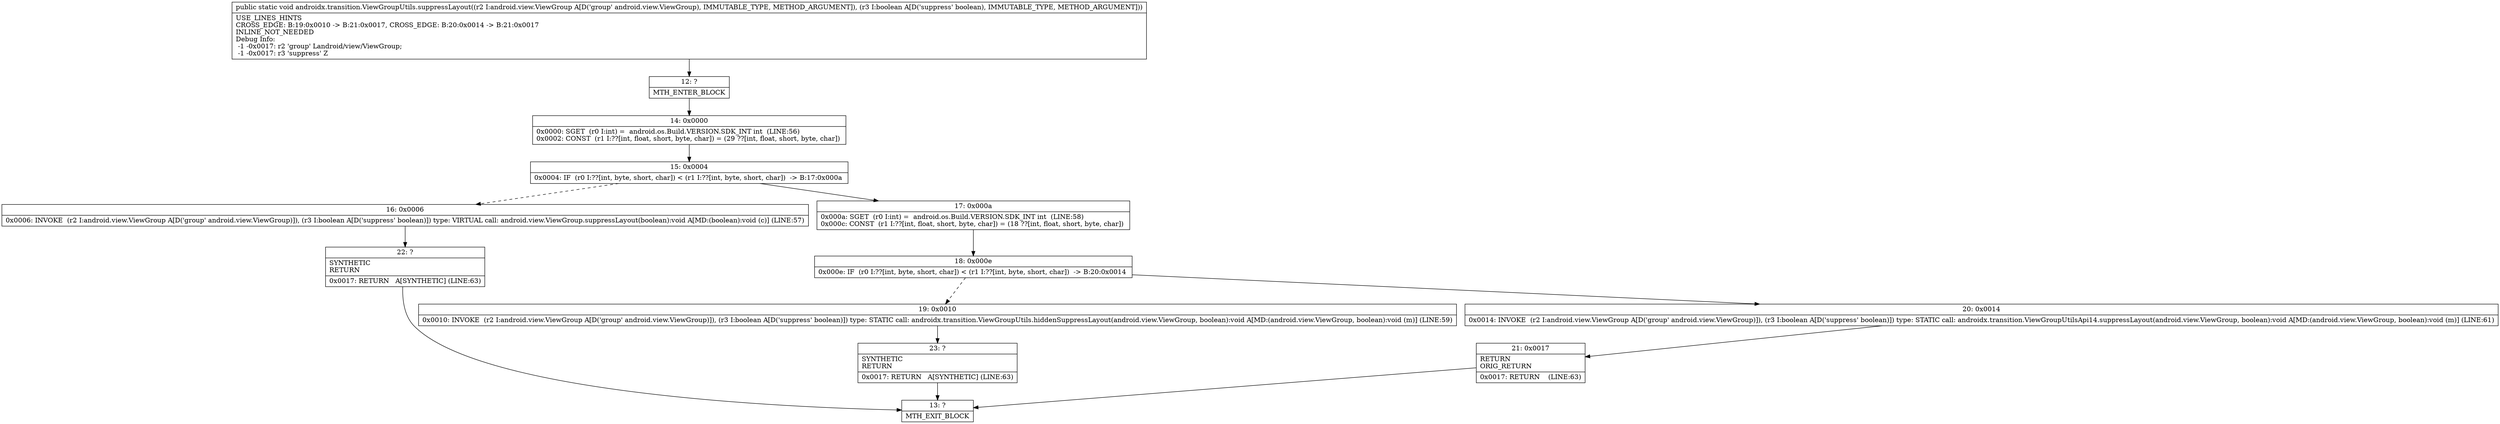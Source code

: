 digraph "CFG forandroidx.transition.ViewGroupUtils.suppressLayout(Landroid\/view\/ViewGroup;Z)V" {
Node_12 [shape=record,label="{12\:\ ?|MTH_ENTER_BLOCK\l}"];
Node_14 [shape=record,label="{14\:\ 0x0000|0x0000: SGET  (r0 I:int) =  android.os.Build.VERSION.SDK_INT int  (LINE:56)\l0x0002: CONST  (r1 I:??[int, float, short, byte, char]) = (29 ??[int, float, short, byte, char]) \l}"];
Node_15 [shape=record,label="{15\:\ 0x0004|0x0004: IF  (r0 I:??[int, byte, short, char]) \< (r1 I:??[int, byte, short, char])  \-\> B:17:0x000a \l}"];
Node_16 [shape=record,label="{16\:\ 0x0006|0x0006: INVOKE  (r2 I:android.view.ViewGroup A[D('group' android.view.ViewGroup)]), (r3 I:boolean A[D('suppress' boolean)]) type: VIRTUAL call: android.view.ViewGroup.suppressLayout(boolean):void A[MD:(boolean):void (c)] (LINE:57)\l}"];
Node_22 [shape=record,label="{22\:\ ?|SYNTHETIC\lRETURN\l|0x0017: RETURN   A[SYNTHETIC] (LINE:63)\l}"];
Node_13 [shape=record,label="{13\:\ ?|MTH_EXIT_BLOCK\l}"];
Node_17 [shape=record,label="{17\:\ 0x000a|0x000a: SGET  (r0 I:int) =  android.os.Build.VERSION.SDK_INT int  (LINE:58)\l0x000c: CONST  (r1 I:??[int, float, short, byte, char]) = (18 ??[int, float, short, byte, char]) \l}"];
Node_18 [shape=record,label="{18\:\ 0x000e|0x000e: IF  (r0 I:??[int, byte, short, char]) \< (r1 I:??[int, byte, short, char])  \-\> B:20:0x0014 \l}"];
Node_19 [shape=record,label="{19\:\ 0x0010|0x0010: INVOKE  (r2 I:android.view.ViewGroup A[D('group' android.view.ViewGroup)]), (r3 I:boolean A[D('suppress' boolean)]) type: STATIC call: androidx.transition.ViewGroupUtils.hiddenSuppressLayout(android.view.ViewGroup, boolean):void A[MD:(android.view.ViewGroup, boolean):void (m)] (LINE:59)\l}"];
Node_23 [shape=record,label="{23\:\ ?|SYNTHETIC\lRETURN\l|0x0017: RETURN   A[SYNTHETIC] (LINE:63)\l}"];
Node_20 [shape=record,label="{20\:\ 0x0014|0x0014: INVOKE  (r2 I:android.view.ViewGroup A[D('group' android.view.ViewGroup)]), (r3 I:boolean A[D('suppress' boolean)]) type: STATIC call: androidx.transition.ViewGroupUtilsApi14.suppressLayout(android.view.ViewGroup, boolean):void A[MD:(android.view.ViewGroup, boolean):void (m)] (LINE:61)\l}"];
Node_21 [shape=record,label="{21\:\ 0x0017|RETURN\lORIG_RETURN\l|0x0017: RETURN    (LINE:63)\l}"];
MethodNode[shape=record,label="{public static void androidx.transition.ViewGroupUtils.suppressLayout((r2 I:android.view.ViewGroup A[D('group' android.view.ViewGroup), IMMUTABLE_TYPE, METHOD_ARGUMENT]), (r3 I:boolean A[D('suppress' boolean), IMMUTABLE_TYPE, METHOD_ARGUMENT]))  | USE_LINES_HINTS\lCROSS_EDGE: B:19:0x0010 \-\> B:21:0x0017, CROSS_EDGE: B:20:0x0014 \-\> B:21:0x0017\lINLINE_NOT_NEEDED\lDebug Info:\l  \-1 \-0x0017: r2 'group' Landroid\/view\/ViewGroup;\l  \-1 \-0x0017: r3 'suppress' Z\l}"];
MethodNode -> Node_12;Node_12 -> Node_14;
Node_14 -> Node_15;
Node_15 -> Node_16[style=dashed];
Node_15 -> Node_17;
Node_16 -> Node_22;
Node_22 -> Node_13;
Node_17 -> Node_18;
Node_18 -> Node_19[style=dashed];
Node_18 -> Node_20;
Node_19 -> Node_23;
Node_23 -> Node_13;
Node_20 -> Node_21;
Node_21 -> Node_13;
}

